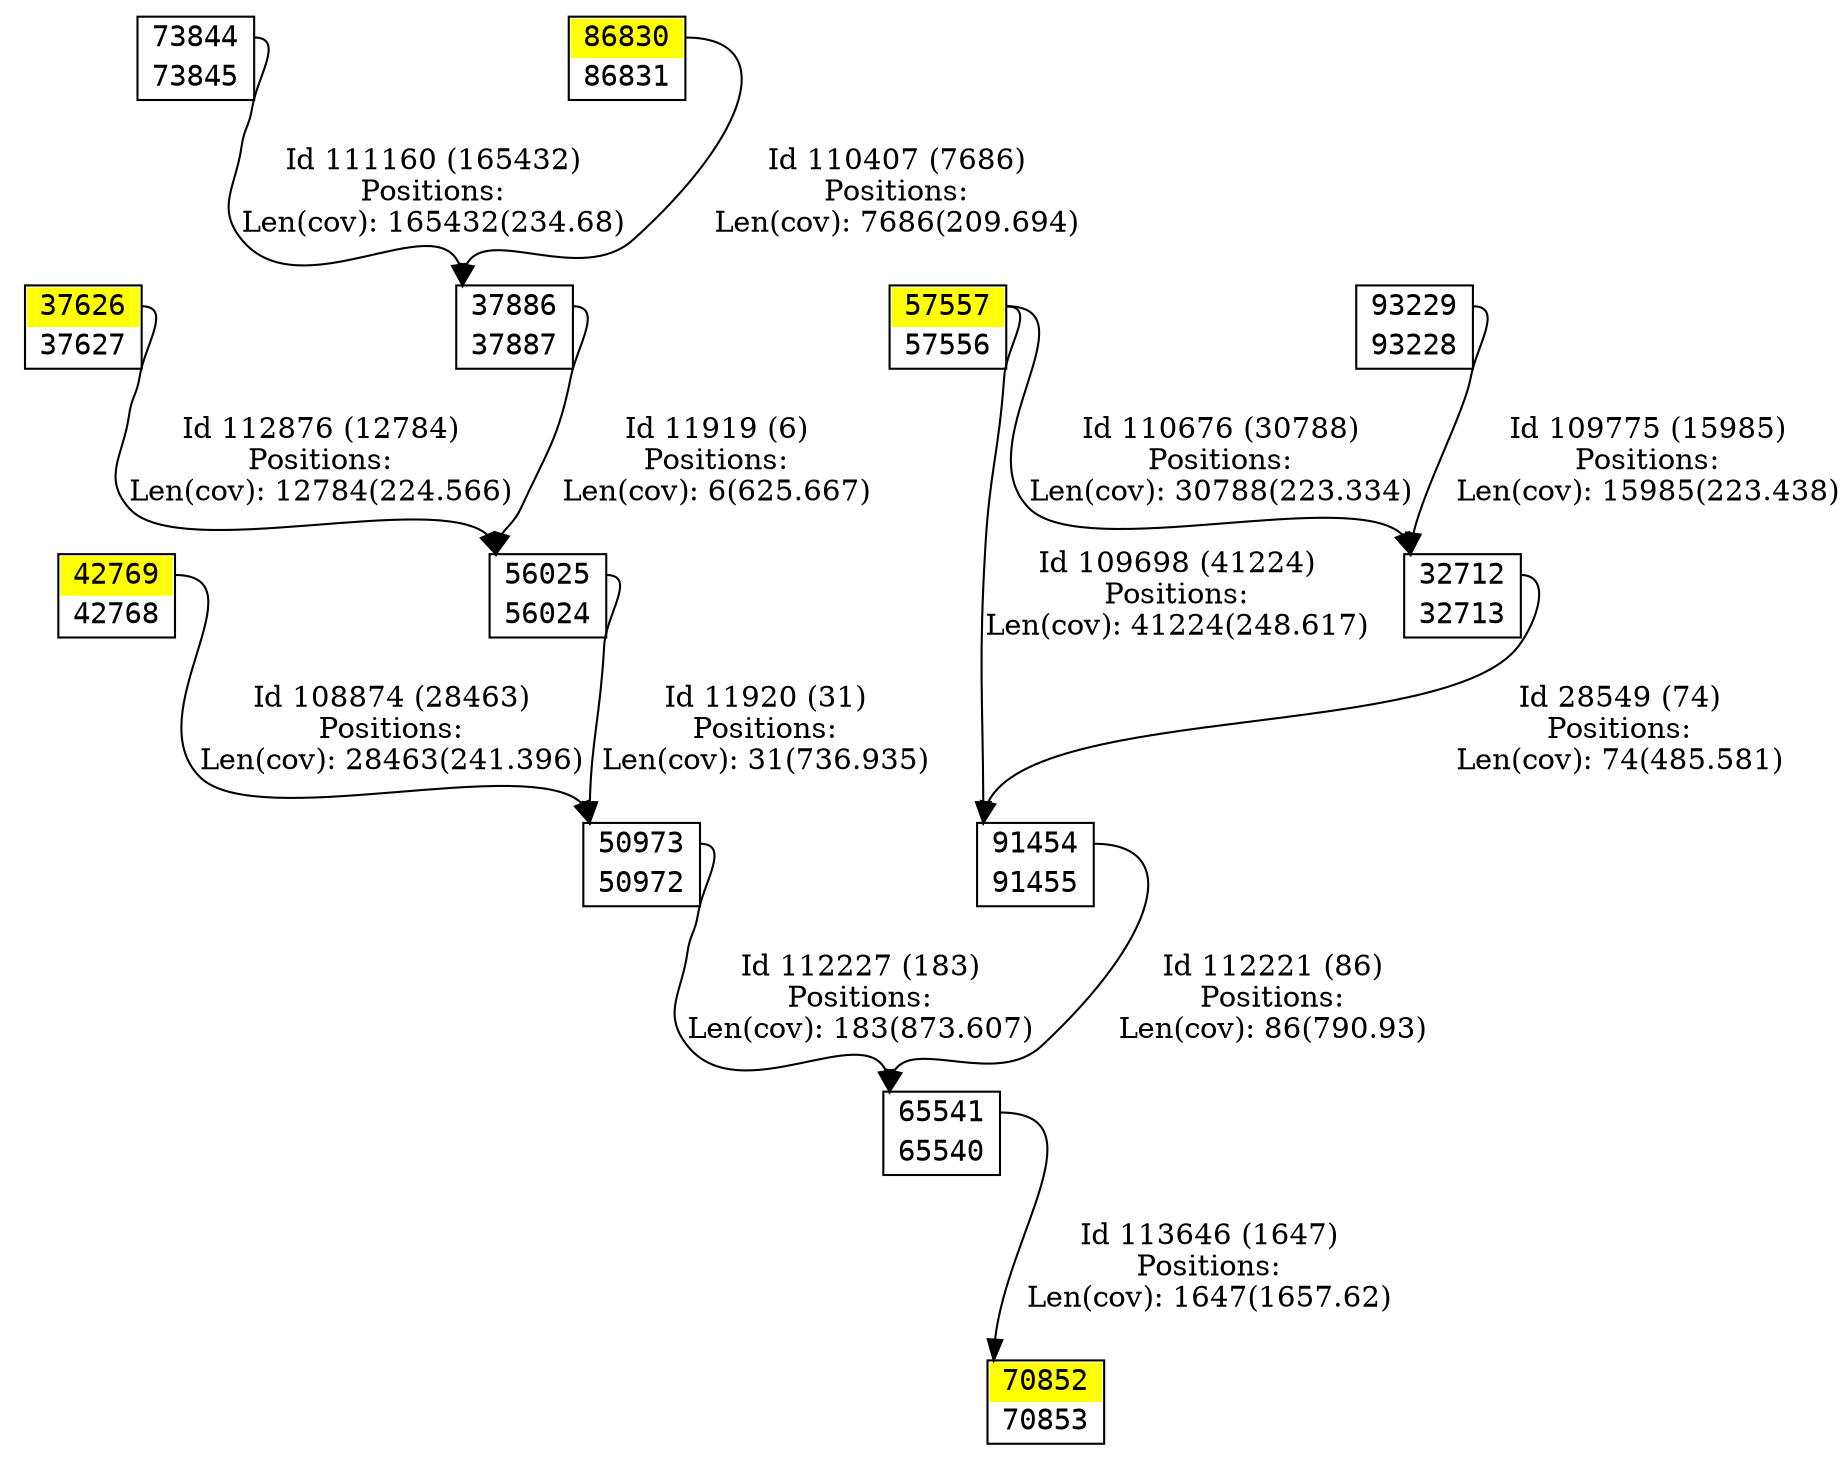 digraph graph_picture {
node[fontname=<Courier> ,penwidth=<1.8> ,shape=<plaintext> ]
vertex_32712_32713[label=<<TABLE BORDER="1" CELLSPACING="0" >
<TR><TD BORDER="0" PORT = "port_32712_in" color="white" bgcolor="white" ></TD><TD BORDER="0" color="white" bgcolor="white" >32712</TD><TD BORDER="0" PORT = "port_32712_out" color="white" bgcolor="white" ></TD></TR>
<TR><TD BORDER="0" PORT = "port_32713_out" color="white" bgcolor="white" ></TD><TD BORDER="0" color="white" bgcolor="white" >32713</TD><TD BORDER="0" PORT = "port_32713_in" color="white" bgcolor="white" ></TD></TR>
</TABLE>> ,color=<black> ,URL=</vertex/32712.svg> ]
vertex_37626_37627[label=<<TABLE BORDER="1" CELLSPACING="0" >
<TR><TD BORDER="0" PORT = "port_37626_in" color="yellow" bgcolor="yellow" ></TD><TD BORDER="0" color="yellow" bgcolor="yellow" >37626</TD><TD BORDER="0" PORT = "port_37626_out" color="yellow" bgcolor="yellow" ></TD></TR>
<TR><TD BORDER="0" PORT = "port_37627_out" color="white" bgcolor="white" ></TD><TD BORDER="0" color="white" bgcolor="white" >37627</TD><TD BORDER="0" PORT = "port_37627_in" color="white" bgcolor="white" ></TD></TR>
</TABLE>> ,color=<black> ,URL=</vertex/37626.svg> ]
vertex_37886_37887[label=<<TABLE BORDER="1" CELLSPACING="0" >
<TR><TD BORDER="0" PORT = "port_37886_in" color="white" bgcolor="white" ></TD><TD BORDER="0" color="white" bgcolor="white" >37886</TD><TD BORDER="0" PORT = "port_37886_out" color="white" bgcolor="white" ></TD></TR>
<TR><TD BORDER="0" PORT = "port_37887_out" color="white" bgcolor="white" ></TD><TD BORDER="0" color="white" bgcolor="white" >37887</TD><TD BORDER="0" PORT = "port_37887_in" color="white" bgcolor="white" ></TD></TR>
</TABLE>> ,color=<black> ,URL=</vertex/37886.svg> ]
vertex_42768_42769[label=<<TABLE BORDER="1" CELLSPACING="0" >
<TR><TD BORDER="0" PORT = "port_42769_in" color="yellow" bgcolor="yellow" ></TD><TD BORDER="0" color="yellow" bgcolor="yellow" >42769</TD><TD BORDER="0" PORT = "port_42769_out" color="yellow" bgcolor="yellow" ></TD></TR>
<TR><TD BORDER="0" PORT = "port_42768_out" color="white" bgcolor="white" ></TD><TD BORDER="0" color="white" bgcolor="white" >42768</TD><TD BORDER="0" PORT = "port_42768_in" color="white" bgcolor="white" ></TD></TR>
</TABLE>> ,color=<black> ,URL=</vertex/42769.svg> ]
vertex_50972_50973[label=<<TABLE BORDER="1" CELLSPACING="0" >
<TR><TD BORDER="0" PORT = "port_50973_in" color="white" bgcolor="white" ></TD><TD BORDER="0" color="white" bgcolor="white" >50973</TD><TD BORDER="0" PORT = "port_50973_out" color="white" bgcolor="white" ></TD></TR>
<TR><TD BORDER="0" PORT = "port_50972_out" color="white" bgcolor="white" ></TD><TD BORDER="0" color="white" bgcolor="white" >50972</TD><TD BORDER="0" PORT = "port_50972_in" color="white" bgcolor="white" ></TD></TR>
</TABLE>> ,color=<black> ,URL=</vertex/50973.svg> ]
vertex_56024_56025[label=<<TABLE BORDER="1" CELLSPACING="0" >
<TR><TD BORDER="0" PORT = "port_56025_in" color="white" bgcolor="white" ></TD><TD BORDER="0" color="white" bgcolor="white" >56025</TD><TD BORDER="0" PORT = "port_56025_out" color="white" bgcolor="white" ></TD></TR>
<TR><TD BORDER="0" PORT = "port_56024_out" color="white" bgcolor="white" ></TD><TD BORDER="0" color="white" bgcolor="white" >56024</TD><TD BORDER="0" PORT = "port_56024_in" color="white" bgcolor="white" ></TD></TR>
</TABLE>> ,color=<black> ,URL=</vertex/56025.svg> ]
vertex_57556_57557[label=<<TABLE BORDER="1" CELLSPACING="0" >
<TR><TD BORDER="0" PORT = "port_57557_in" color="yellow" bgcolor="yellow" ></TD><TD BORDER="0" color="yellow" bgcolor="yellow" >57557</TD><TD BORDER="0" PORT = "port_57557_out" color="yellow" bgcolor="yellow" ></TD></TR>
<TR><TD BORDER="0" PORT = "port_57556_out" color="white" bgcolor="white" ></TD><TD BORDER="0" color="white" bgcolor="white" >57556</TD><TD BORDER="0" PORT = "port_57556_in" color="white" bgcolor="white" ></TD></TR>
</TABLE>> ,color=<black> ,URL=</vertex/57557.svg> ]
vertex_65540_65541[label=<<TABLE BORDER="1" CELLSPACING="0" >
<TR><TD BORDER="0" PORT = "port_65541_in" color="white" bgcolor="white" ></TD><TD BORDER="0" color="white" bgcolor="white" >65541</TD><TD BORDER="0" PORT = "port_65541_out" color="white" bgcolor="white" ></TD></TR>
<TR><TD BORDER="0" PORT = "port_65540_out" color="white" bgcolor="white" ></TD><TD BORDER="0" color="white" bgcolor="white" >65540</TD><TD BORDER="0" PORT = "port_65540_in" color="white" bgcolor="white" ></TD></TR>
</TABLE>> ,color=<black> ,URL=</vertex/65541.svg> ]
vertex_70852_70853[label=<<TABLE BORDER="1" CELLSPACING="0" >
<TR><TD BORDER="0" PORT = "port_70852_in" color="yellow" bgcolor="yellow" ></TD><TD BORDER="0" color="yellow" bgcolor="yellow" >70852</TD><TD BORDER="0" PORT = "port_70852_out" color="yellow" bgcolor="yellow" ></TD></TR>
<TR><TD BORDER="0" PORT = "port_70853_out" color="white" bgcolor="white" ></TD><TD BORDER="0" color="white" bgcolor="white" >70853</TD><TD BORDER="0" PORT = "port_70853_in" color="white" bgcolor="white" ></TD></TR>
</TABLE>> ,color=<black> ,URL=</vertex/70852.svg> ]
vertex_73844_73845[label=<<TABLE BORDER="1" CELLSPACING="0" >
<TR><TD BORDER="0" PORT = "port_73844_in" color="white" bgcolor="white" ></TD><TD BORDER="0" color="white" bgcolor="white" >73844</TD><TD BORDER="0" PORT = "port_73844_out" color="white" bgcolor="white" ></TD></TR>
<TR><TD BORDER="0" PORT = "port_73845_out" color="white" bgcolor="white" ></TD><TD BORDER="0" color="white" bgcolor="white" >73845</TD><TD BORDER="0" PORT = "port_73845_in" color="white" bgcolor="white" ></TD></TR>
</TABLE>> ,color=<black> ,URL=</vertex/73844.svg> ]
vertex_86830_86831[label=<<TABLE BORDER="1" CELLSPACING="0" >
<TR><TD BORDER="0" PORT = "port_86830_in" color="yellow" bgcolor="yellow" ></TD><TD BORDER="0" color="yellow" bgcolor="yellow" >86830</TD><TD BORDER="0" PORT = "port_86830_out" color="yellow" bgcolor="yellow" ></TD></TR>
<TR><TD BORDER="0" PORT = "port_86831_out" color="white" bgcolor="white" ></TD><TD BORDER="0" color="white" bgcolor="white" >86831</TD><TD BORDER="0" PORT = "port_86831_in" color="white" bgcolor="white" ></TD></TR>
</TABLE>> ,color=<black> ,URL=</vertex/86830.svg> ]
vertex_91454_91455[label=<<TABLE BORDER="1" CELLSPACING="0" >
<TR><TD BORDER="0" PORT = "port_91454_in" color="white" bgcolor="white" ></TD><TD BORDER="0" color="white" bgcolor="white" >91454</TD><TD BORDER="0" PORT = "port_91454_out" color="white" bgcolor="white" ></TD></TR>
<TR><TD BORDER="0" PORT = "port_91455_out" color="white" bgcolor="white" ></TD><TD BORDER="0" color="white" bgcolor="white" >91455</TD><TD BORDER="0" PORT = "port_91455_in" color="white" bgcolor="white" ></TD></TR>
</TABLE>> ,color=<black> ,URL=</vertex/91454.svg> ]
vertex_93228_93229[label=<<TABLE BORDER="1" CELLSPACING="0" >
<TR><TD BORDER="0" PORT = "port_93229_in" color="white" bgcolor="white" ></TD><TD BORDER="0" color="white" bgcolor="white" >93229</TD><TD BORDER="0" PORT = "port_93229_out" color="white" bgcolor="white" ></TD></TR>
<TR><TD BORDER="0" PORT = "port_93228_out" color="white" bgcolor="white" ></TD><TD BORDER="0" color="white" bgcolor="white" >93228</TD><TD BORDER="0" PORT = "port_93228_in" color="white" bgcolor="white" ></TD></TR>
</TABLE>> ,color=<black> ,URL=</vertex/93229.svg> ]
vertex_37886_37887:port_37886_out->vertex_56024_56025:port_56025_in[label="Id 11919 (6)\nPositions:\nLen(cov): 6(625.667)" ,color=<black> ]
vertex_56024_56025:port_56025_out->vertex_50972_50973:port_50973_in[label="Id 11920 (31)\nPositions:\nLen(cov): 31(736.935)" ,color=<black> ]
vertex_32712_32713:port_32712_out->vertex_91454_91455:port_91454_in[label="Id 28549 (74)\nPositions:\nLen(cov): 74(485.581)" ,color=<black> ]
vertex_42768_42769:port_42769_out->vertex_50972_50973:port_50973_in[label="Id 108874 (28463)\nPositions:\nLen(cov): 28463(241.396)" ,color=<black> ]
vertex_57556_57557:port_57557_out->vertex_91454_91455:port_91454_in[label="Id 109698 (41224)\nPositions:\nLen(cov): 41224(248.617)" ,color=<black> ]
vertex_93228_93229:port_93229_out->vertex_32712_32713:port_32712_in[label="Id 109775 (15985)\nPositions:\nLen(cov): 15985(223.438)" ,color=<black> ]
vertex_86830_86831:port_86830_out->vertex_37886_37887:port_37886_in[label="Id 110407 (7686)\nPositions:\nLen(cov): 7686(209.694)" ,color=<black> ]
vertex_57556_57557:port_57557_out->vertex_32712_32713:port_32712_in[label="Id 110676 (30788)\nPositions:\nLen(cov): 30788(223.334)" ,color=<black> ]
vertex_73844_73845:port_73844_out->vertex_37886_37887:port_37886_in[label="Id 111160 (165432)\nPositions:\nLen(cov): 165432(234.68)" ,color=<black> ]
vertex_91454_91455:port_91454_out->vertex_65540_65541:port_65541_in[label="Id 112221 (86)\nPositions:\nLen(cov): 86(790.93)" ,color=<black> ]
vertex_50972_50973:port_50973_out->vertex_65540_65541:port_65541_in[label="Id 112227 (183)\nPositions:\nLen(cov): 183(873.607)" ,color=<black> ]
vertex_37626_37627:port_37626_out->vertex_56024_56025:port_56025_in[label="Id 112876 (12784)\nPositions:\nLen(cov): 12784(224.566)" ,color=<black> ]
vertex_65540_65541:port_65541_out->vertex_70852_70853:port_70852_in[label="Id 113646 (1647)\nPositions:\nLen(cov): 1647(1657.62)" ,color=<black> ]
}
